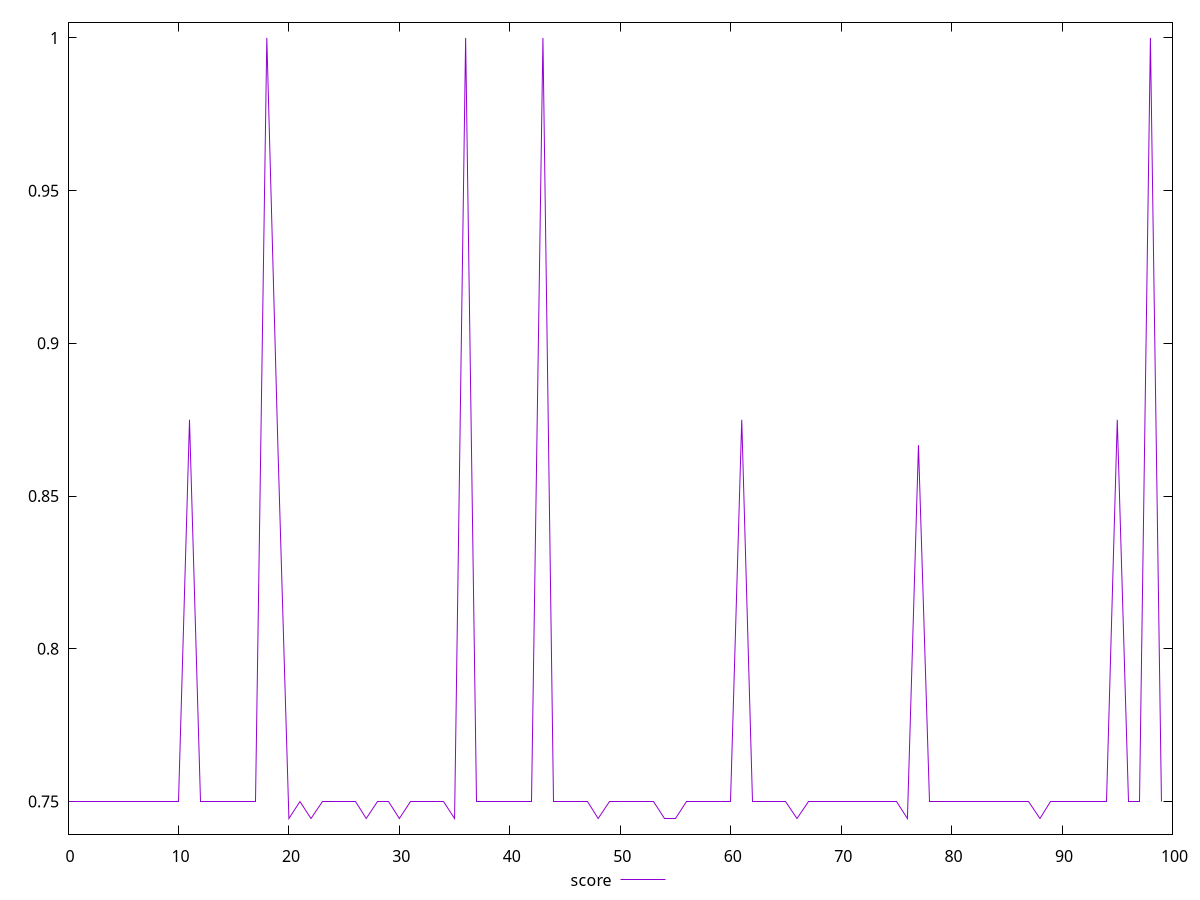 reset
set terminal svg size 640, 490 enhanced background rgb 'white'
set output "reprap/uses-http2/samples/pages+cached+noexternal+nocss/score/values.svg"

$score <<EOF
0 0.75
1 0.75
2 0.75
3 0.75
4 0.75
5 0.75
6 0.75
7 0.75
8 0.75
9 0.75
10 0.75
11 0.875
12 0.75
13 0.75
14 0.75
15 0.75
16 0.75
17 0.75
18 1
19 0.8666666666666667
20 0.7444444444444445
21 0.75
22 0.7444444444444445
23 0.75
24 0.75
25 0.75
26 0.75
27 0.7444444444444445
28 0.75
29 0.75
30 0.7444444444444445
31 0.75
32 0.75
33 0.75
34 0.75
35 0.7444444444444445
36 1
37 0.75
38 0.75
39 0.75
40 0.75
41 0.75
42 0.75
43 1
44 0.75
45 0.75
46 0.75
47 0.75
48 0.7444444444444445
49 0.75
50 0.75
51 0.75
52 0.75
53 0.75
54 0.7444444444444445
55 0.7444444444444445
56 0.75
57 0.75
58 0.75
59 0.75
60 0.75
61 0.875
62 0.75
63 0.75
64 0.75
65 0.75
66 0.7444444444444445
67 0.75
68 0.75
69 0.75
70 0.75
71 0.75
72 0.75
73 0.75
74 0.75
75 0.75
76 0.7444444444444445
77 0.8666666666666667
78 0.75
79 0.75
80 0.75
81 0.75
82 0.75
83 0.75
84 0.75
85 0.75
86 0.75
87 0.75
88 0.7444444444444445
89 0.75
90 0.75
91 0.75
92 0.75
93 0.75
94 0.75
95 0.875
96 0.75
97 0.75
98 1
99 0.75
EOF

set key outside below
set yrange [0.7393333333333334:1.005111111111111]

plot \
  $score title "score" with line, \


reset